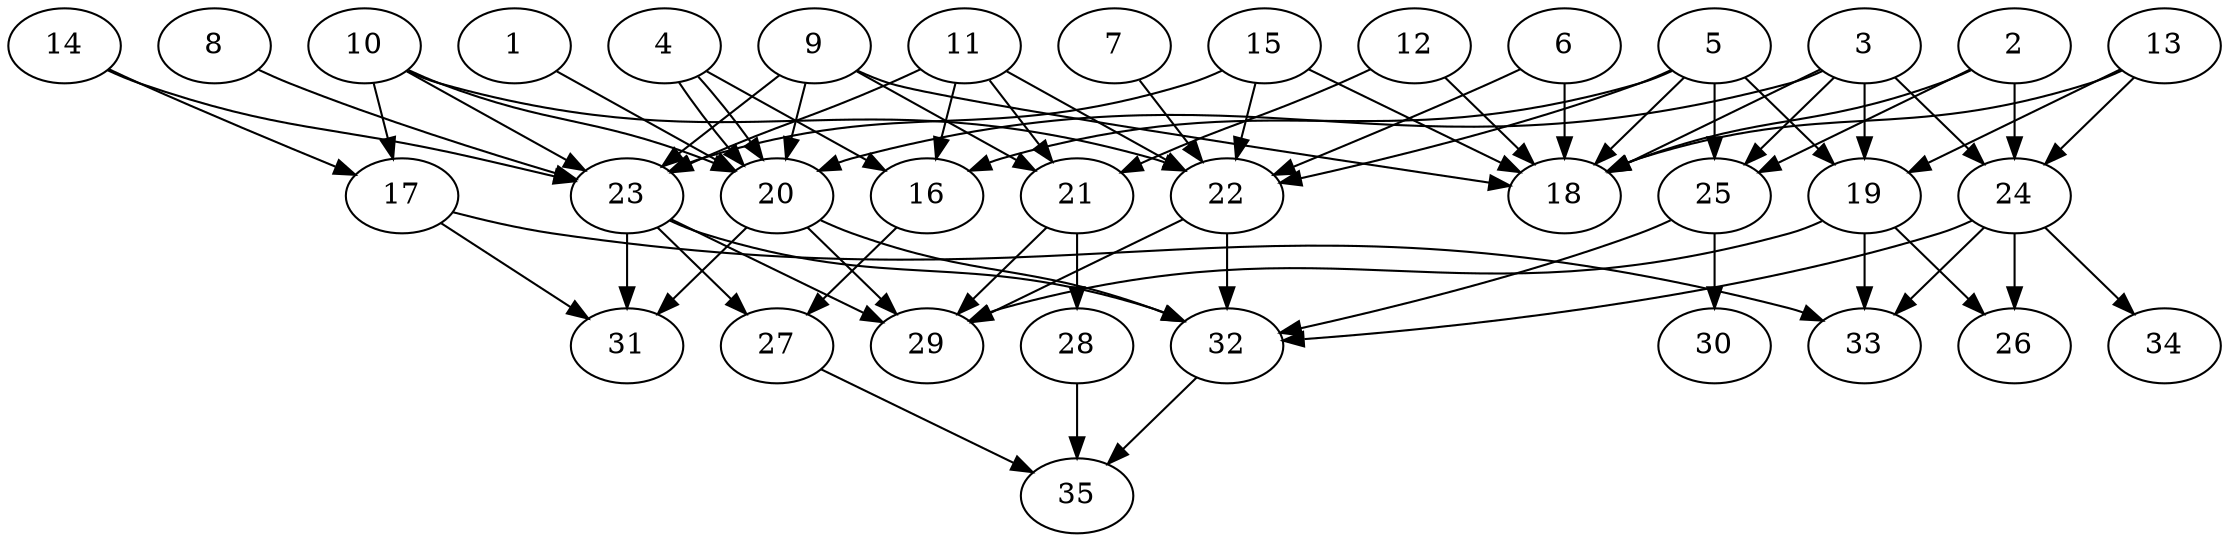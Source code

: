 // DAG automatically generated by daggen at Thu Oct  3 14:05:36 2019
// ./daggen --dot -n 35 --ccr 0.4 --fat 0.7 --regular 0.7 --density 0.5 --mindata 5242880 --maxdata 52428800 
digraph G {
  1 [size="88537600", alpha="0.05", expect_size="35415040"] 
  1 -> 20 [size ="35415040"]
  2 [size="64051200", alpha="0.15", expect_size="25620480"] 
  2 -> 18 [size ="25620480"]
  2 -> 24 [size ="25620480"]
  2 -> 25 [size ="25620480"]
  3 [size="83148800", alpha="0.09", expect_size="33259520"] 
  3 -> 18 [size ="33259520"]
  3 -> 19 [size ="33259520"]
  3 -> 20 [size ="33259520"]
  3 -> 24 [size ="33259520"]
  3 -> 25 [size ="33259520"]
  4 [size="105361920", alpha="0.06", expect_size="42144768"] 
  4 -> 16 [size ="42144768"]
  4 -> 20 [size ="42144768"]
  4 -> 20 [size ="42144768"]
  5 [size="67584000", alpha="0.11", expect_size="27033600"] 
  5 -> 16 [size ="27033600"]
  5 -> 18 [size ="27033600"]
  5 -> 19 [size ="27033600"]
  5 -> 22 [size ="27033600"]
  5 -> 25 [size ="27033600"]
  6 [size="114501120", alpha="0.20", expect_size="45800448"] 
  6 -> 18 [size ="45800448"]
  6 -> 22 [size ="45800448"]
  7 [size="64432640", alpha="0.03", expect_size="25773056"] 
  7 -> 22 [size ="25773056"]
  8 [size="130083840", alpha="0.03", expect_size="52033536"] 
  8 -> 23 [size ="52033536"]
  9 [size="37944320", alpha="0.08", expect_size="15177728"] 
  9 -> 18 [size ="15177728"]
  9 -> 20 [size ="15177728"]
  9 -> 21 [size ="15177728"]
  9 -> 23 [size ="15177728"]
  10 [size="29736960", alpha="0.12", expect_size="11894784"] 
  10 -> 17 [size ="11894784"]
  10 -> 20 [size ="11894784"]
  10 -> 22 [size ="11894784"]
  10 -> 23 [size ="11894784"]
  11 [size="16547840", alpha="0.13", expect_size="6619136"] 
  11 -> 16 [size ="6619136"]
  11 -> 21 [size ="6619136"]
  11 -> 22 [size ="6619136"]
  11 -> 23 [size ="6619136"]
  12 [size="44544000", alpha="0.18", expect_size="17817600"] 
  12 -> 18 [size ="17817600"]
  12 -> 21 [size ="17817600"]
  13 [size="13452800", alpha="0.14", expect_size="5381120"] 
  13 -> 18 [size ="5381120"]
  13 -> 19 [size ="5381120"]
  13 -> 24 [size ="5381120"]
  14 [size="64202240", alpha="0.12", expect_size="25680896"] 
  14 -> 17 [size ="25680896"]
  14 -> 23 [size ="25680896"]
  15 [size="96793600", alpha="0.16", expect_size="38717440"] 
  15 -> 18 [size ="38717440"]
  15 -> 22 [size ="38717440"]
  15 -> 23 [size ="38717440"]
  16 [size="43637760", alpha="0.00", expect_size="17455104"] 
  16 -> 27 [size ="17455104"]
  17 [size="42657280", alpha="0.12", expect_size="17062912"] 
  17 -> 31 [size ="17062912"]
  17 -> 33 [size ="17062912"]
  18 [size="59635200", alpha="0.03", expect_size="23854080"] 
  19 [size="80240640", alpha="0.10", expect_size="32096256"] 
  19 -> 26 [size ="32096256"]
  19 -> 29 [size ="32096256"]
  19 -> 33 [size ="32096256"]
  20 [size="126187520", alpha="0.03", expect_size="50475008"] 
  20 -> 29 [size ="50475008"]
  20 -> 31 [size ="50475008"]
  20 -> 32 [size ="50475008"]
  21 [size="78896640", alpha="0.08", expect_size="31558656"] 
  21 -> 28 [size ="31558656"]
  21 -> 29 [size ="31558656"]
  22 [size="38615040", alpha="0.03", expect_size="15446016"] 
  22 -> 29 [size ="15446016"]
  22 -> 32 [size ="15446016"]
  23 [size="28385280", alpha="0.09", expect_size="11354112"] 
  23 -> 27 [size ="11354112"]
  23 -> 29 [size ="11354112"]
  23 -> 31 [size ="11354112"]
  23 -> 32 [size ="11354112"]
  24 [size="108147200", alpha="0.11", expect_size="43258880"] 
  24 -> 26 [size ="43258880"]
  24 -> 32 [size ="43258880"]
  24 -> 33 [size ="43258880"]
  24 -> 34 [size ="43258880"]
  25 [size="58324480", alpha="0.02", expect_size="23329792"] 
  25 -> 30 [size ="23329792"]
  25 -> 32 [size ="23329792"]
  26 [size="33208320", alpha="0.10", expect_size="13283328"] 
  27 [size="34926080", alpha="0.07", expect_size="13970432"] 
  27 -> 35 [size ="13970432"]
  28 [size="106590720", alpha="0.04", expect_size="42636288"] 
  28 -> 35 [size ="42636288"]
  29 [size="123023360", alpha="0.05", expect_size="49209344"] 
  30 [size="62397440", alpha="0.09", expect_size="24958976"] 
  31 [size="77992960", alpha="0.13", expect_size="31197184"] 
  32 [size="127280640", alpha="0.03", expect_size="50912256"] 
  32 -> 35 [size ="50912256"]
  33 [size="25274880", alpha="0.13", expect_size="10109952"] 
  34 [size="77946880", alpha="0.11", expect_size="31178752"] 
  35 [size="23662080", alpha="0.04", expect_size="9464832"] 
}
